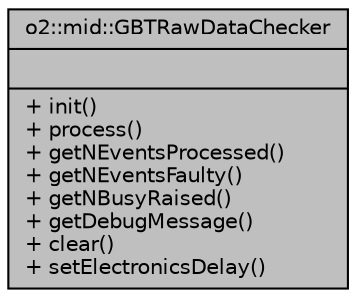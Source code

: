 digraph "o2::mid::GBTRawDataChecker"
{
 // INTERACTIVE_SVG=YES
  bgcolor="transparent";
  edge [fontname="Helvetica",fontsize="10",labelfontname="Helvetica",labelfontsize="10"];
  node [fontname="Helvetica",fontsize="10",shape=record];
  Node1 [label="{o2::mid::GBTRawDataChecker\n||+ init()\l+ process()\l+ getNEventsProcessed()\l+ getNEventsFaulty()\l+ getNBusyRaised()\l+ getDebugMessage()\l+ clear()\l+ setElectronicsDelay()\l}",height=0.2,width=0.4,color="black", fillcolor="grey75", style="filled", fontcolor="black"];
}
